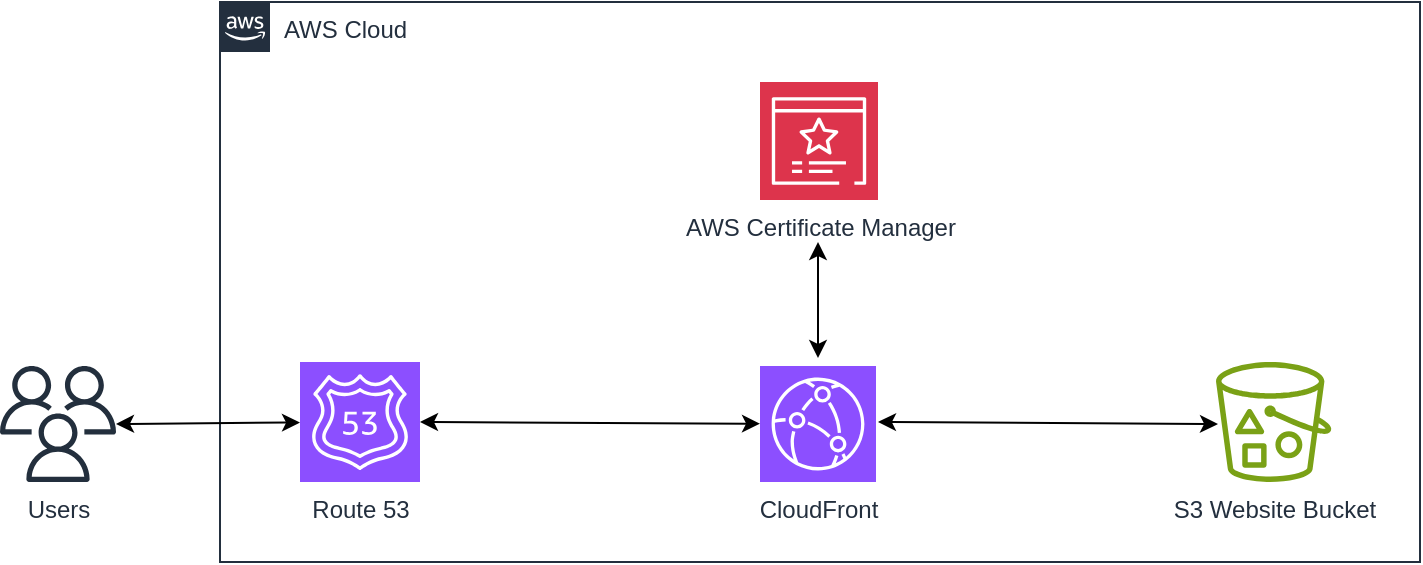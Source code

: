 <mxfile version="24.8.4">
  <diagram id="c5abF-_XNL_onJw3WAh4" name="aws-test-env">
    <mxGraphModel dx="1034" dy="479" grid="1" gridSize="10" guides="1" tooltips="1" connect="1" arrows="1" fold="1" page="1" pageScale="1" pageWidth="850" pageHeight="1100" math="0" shadow="0">
      <root>
        <mxCell id="0" />
        <mxCell id="1" parent="0" />
        <mxCell id="cxezxCFL9sNGBjC_KCBs-1" value="AWS Cloud" style="points=[[0,0],[0.25,0],[0.5,0],[0.75,0],[1,0],[1,0.25],[1,0.5],[1,0.75],[1,1],[0.75,1],[0.5,1],[0.25,1],[0,1],[0,0.75],[0,0.5],[0,0.25]];outlineConnect=0;gradientColor=none;html=1;whiteSpace=wrap;fontSize=12;fontStyle=0;container=1;pointerEvents=0;collapsible=0;recursiveResize=0;shape=mxgraph.aws4.group;grIcon=mxgraph.aws4.group_aws_cloud_alt;strokeColor=#232F3E;fillColor=none;verticalAlign=top;align=left;spacingLeft=30;fontColor=#232F3E;dashed=0;" vertex="1" parent="1">
          <mxGeometry x="160" y="40" width="600" height="280" as="geometry" />
        </mxCell>
        <mxCell id="cxezxCFL9sNGBjC_KCBs-4" value="AWS Certificate Manager" style="sketch=0;points=[[0,0,0],[0.25,0,0],[0.5,0,0],[0.75,0,0],[1,0,0],[0,1,0],[0.25,1,0],[0.5,1,0],[0.75,1,0],[1,1,0],[0,0.25,0],[0,0.5,0],[0,0.75,0],[1,0.25,0],[1,0.5,0],[1,0.75,0]];outlineConnect=0;fontColor=#232F3E;fillColor=#DD344C;strokeColor=#ffffff;dashed=0;verticalLabelPosition=bottom;verticalAlign=top;align=center;html=1;fontSize=12;fontStyle=0;aspect=fixed;shape=mxgraph.aws4.resourceIcon;resIcon=mxgraph.aws4.certificate_manager_3;" vertex="1" parent="cxezxCFL9sNGBjC_KCBs-1">
          <mxGeometry x="270" y="40" width="59" height="59" as="geometry" />
        </mxCell>
        <mxCell id="cxezxCFL9sNGBjC_KCBs-5" value="Route 53" style="sketch=0;points=[[0,0,0],[0.25,0,0],[0.5,0,0],[0.75,0,0],[1,0,0],[0,1,0],[0.25,1,0],[0.5,1,0],[0.75,1,0],[1,1,0],[0,0.25,0],[0,0.5,0],[0,0.75,0],[1,0.25,0],[1,0.5,0],[1,0.75,0]];outlineConnect=0;fontColor=#232F3E;fillColor=#8C4FFF;strokeColor=#ffffff;dashed=0;verticalLabelPosition=bottom;verticalAlign=top;align=center;html=1;fontSize=12;fontStyle=0;aspect=fixed;shape=mxgraph.aws4.resourceIcon;resIcon=mxgraph.aws4.route_53;" vertex="1" parent="cxezxCFL9sNGBjC_KCBs-1">
          <mxGeometry x="40" y="180" width="60" height="60" as="geometry" />
        </mxCell>
        <mxCell id="cxezxCFL9sNGBjC_KCBs-7" value="S3 Website Bucket" style="sketch=0;outlineConnect=0;fontColor=#232F3E;gradientColor=none;fillColor=#7AA116;strokeColor=none;dashed=0;verticalLabelPosition=bottom;verticalAlign=top;align=center;html=1;fontSize=12;fontStyle=0;aspect=fixed;pointerEvents=1;shape=mxgraph.aws4.bucket_with_objects;" vertex="1" parent="cxezxCFL9sNGBjC_KCBs-1">
          <mxGeometry x="498" y="180" width="57.69" height="60" as="geometry" />
        </mxCell>
        <mxCell id="cxezxCFL9sNGBjC_KCBs-8" value="" style="endArrow=classic;startArrow=classic;html=1;rounded=0;" edge="1" parent="cxezxCFL9sNGBjC_KCBs-1" target="cxezxCFL9sNGBjC_KCBs-3">
          <mxGeometry width="50" height="50" relative="1" as="geometry">
            <mxPoint x="100" y="210" as="sourcePoint" />
            <mxPoint x="150" y="160" as="targetPoint" />
          </mxGeometry>
        </mxCell>
        <mxCell id="iCTbXTY_i6_kfuekwDtU-2" value="" style="endArrow=classic;startArrow=classic;html=1;rounded=0;" parent="1" edge="1" target="cxezxCFL9sNGBjC_KCBs-5">
          <mxGeometry width="50" height="50" relative="1" as="geometry">
            <mxPoint x="108" y="251" as="sourcePoint" />
            <mxPoint x="146" y="251" as="targetPoint" />
          </mxGeometry>
        </mxCell>
        <mxCell id="cxezxCFL9sNGBjC_KCBs-3" value="CloudFront" style="sketch=0;points=[[0,0,0],[0.25,0,0],[0.5,0,0],[0.75,0,0],[1,0,0],[0,1,0],[0.25,1,0],[0.5,1,0],[0.75,1,0],[1,1,0],[0,0.25,0],[0,0.5,0],[0,0.75,0],[1,0.25,0],[1,0.5,0],[1,0.75,0]];outlineConnect=0;fontColor=#232F3E;fillColor=#8C4FFF;strokeColor=#ffffff;dashed=0;verticalLabelPosition=bottom;verticalAlign=top;align=center;html=1;fontSize=12;fontStyle=0;aspect=fixed;shape=mxgraph.aws4.resourceIcon;resIcon=mxgraph.aws4.cloudfront;" vertex="1" parent="1">
          <mxGeometry x="430" y="222" width="58" height="58" as="geometry" />
        </mxCell>
        <mxCell id="cxezxCFL9sNGBjC_KCBs-6" value="Users" style="sketch=0;outlineConnect=0;fontColor=#232F3E;gradientColor=none;fillColor=#232F3D;strokeColor=none;dashed=0;verticalLabelPosition=bottom;verticalAlign=top;align=center;html=1;fontSize=12;fontStyle=0;aspect=fixed;pointerEvents=1;shape=mxgraph.aws4.users;" vertex="1" parent="1">
          <mxGeometry x="50" y="222" width="58" height="58" as="geometry" />
        </mxCell>
        <mxCell id="cxezxCFL9sNGBjC_KCBs-9" value="" style="endArrow=classic;startArrow=classic;html=1;rounded=0;" edge="1" parent="1">
          <mxGeometry width="50" height="50" relative="1" as="geometry">
            <mxPoint x="489" y="250" as="sourcePoint" />
            <mxPoint x="659" y="251" as="targetPoint" />
          </mxGeometry>
        </mxCell>
        <mxCell id="cxezxCFL9sNGBjC_KCBs-10" value="" style="endArrow=classic;startArrow=classic;html=1;rounded=0;" edge="1" parent="1">
          <mxGeometry width="50" height="50" relative="1" as="geometry">
            <mxPoint x="459" y="160" as="sourcePoint" />
            <mxPoint x="459" y="218" as="targetPoint" />
          </mxGeometry>
        </mxCell>
      </root>
    </mxGraphModel>
  </diagram>
</mxfile>
